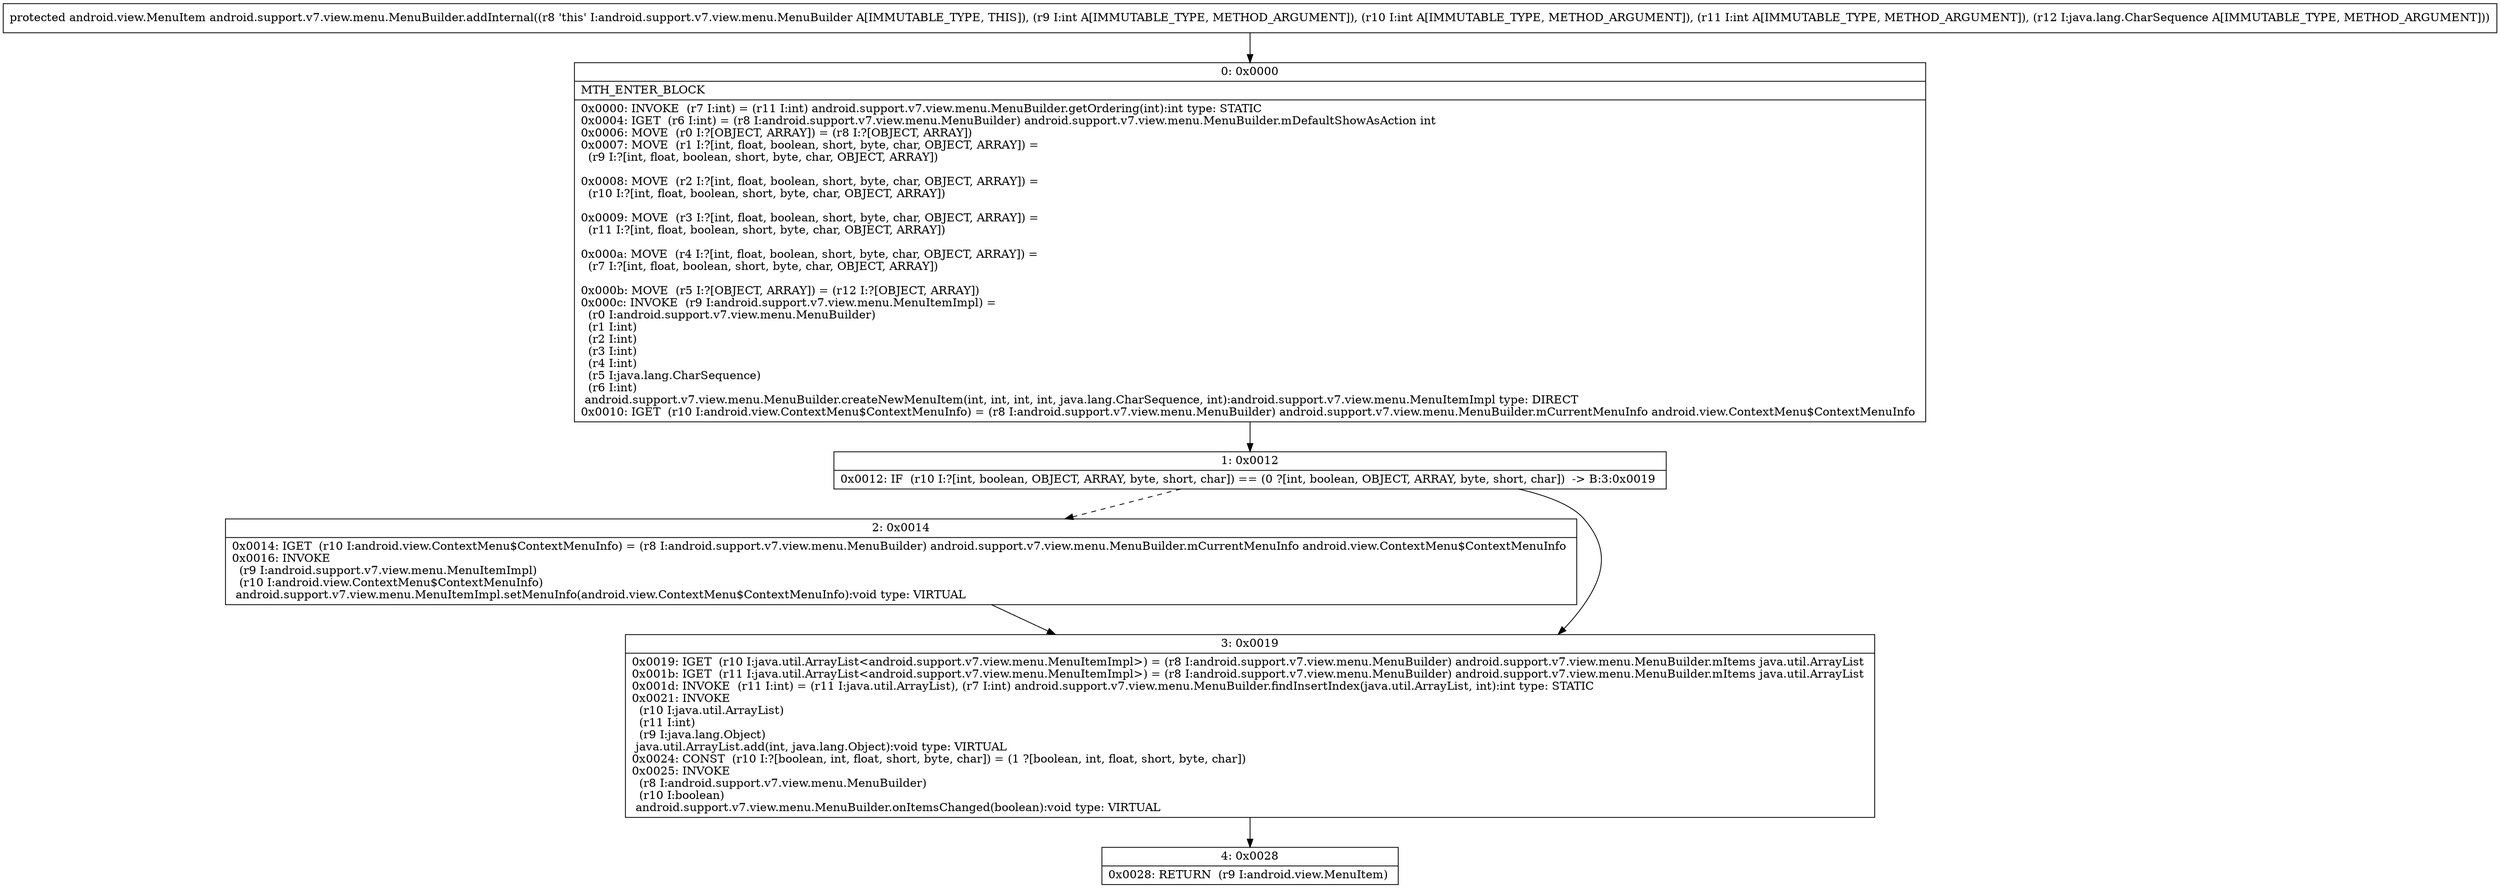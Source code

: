 digraph "CFG forandroid.support.v7.view.menu.MenuBuilder.addInternal(IIILjava\/lang\/CharSequence;)Landroid\/view\/MenuItem;" {
Node_0 [shape=record,label="{0\:\ 0x0000|MTH_ENTER_BLOCK\l|0x0000: INVOKE  (r7 I:int) = (r11 I:int) android.support.v7.view.menu.MenuBuilder.getOrdering(int):int type: STATIC \l0x0004: IGET  (r6 I:int) = (r8 I:android.support.v7.view.menu.MenuBuilder) android.support.v7.view.menu.MenuBuilder.mDefaultShowAsAction int \l0x0006: MOVE  (r0 I:?[OBJECT, ARRAY]) = (r8 I:?[OBJECT, ARRAY]) \l0x0007: MOVE  (r1 I:?[int, float, boolean, short, byte, char, OBJECT, ARRAY]) = \l  (r9 I:?[int, float, boolean, short, byte, char, OBJECT, ARRAY])\l \l0x0008: MOVE  (r2 I:?[int, float, boolean, short, byte, char, OBJECT, ARRAY]) = \l  (r10 I:?[int, float, boolean, short, byte, char, OBJECT, ARRAY])\l \l0x0009: MOVE  (r3 I:?[int, float, boolean, short, byte, char, OBJECT, ARRAY]) = \l  (r11 I:?[int, float, boolean, short, byte, char, OBJECT, ARRAY])\l \l0x000a: MOVE  (r4 I:?[int, float, boolean, short, byte, char, OBJECT, ARRAY]) = \l  (r7 I:?[int, float, boolean, short, byte, char, OBJECT, ARRAY])\l \l0x000b: MOVE  (r5 I:?[OBJECT, ARRAY]) = (r12 I:?[OBJECT, ARRAY]) \l0x000c: INVOKE  (r9 I:android.support.v7.view.menu.MenuItemImpl) = \l  (r0 I:android.support.v7.view.menu.MenuBuilder)\l  (r1 I:int)\l  (r2 I:int)\l  (r3 I:int)\l  (r4 I:int)\l  (r5 I:java.lang.CharSequence)\l  (r6 I:int)\l android.support.v7.view.menu.MenuBuilder.createNewMenuItem(int, int, int, int, java.lang.CharSequence, int):android.support.v7.view.menu.MenuItemImpl type: DIRECT \l0x0010: IGET  (r10 I:android.view.ContextMenu$ContextMenuInfo) = (r8 I:android.support.v7.view.menu.MenuBuilder) android.support.v7.view.menu.MenuBuilder.mCurrentMenuInfo android.view.ContextMenu$ContextMenuInfo \l}"];
Node_1 [shape=record,label="{1\:\ 0x0012|0x0012: IF  (r10 I:?[int, boolean, OBJECT, ARRAY, byte, short, char]) == (0 ?[int, boolean, OBJECT, ARRAY, byte, short, char])  \-\> B:3:0x0019 \l}"];
Node_2 [shape=record,label="{2\:\ 0x0014|0x0014: IGET  (r10 I:android.view.ContextMenu$ContextMenuInfo) = (r8 I:android.support.v7.view.menu.MenuBuilder) android.support.v7.view.menu.MenuBuilder.mCurrentMenuInfo android.view.ContextMenu$ContextMenuInfo \l0x0016: INVOKE  \l  (r9 I:android.support.v7.view.menu.MenuItemImpl)\l  (r10 I:android.view.ContextMenu$ContextMenuInfo)\l android.support.v7.view.menu.MenuItemImpl.setMenuInfo(android.view.ContextMenu$ContextMenuInfo):void type: VIRTUAL \l}"];
Node_3 [shape=record,label="{3\:\ 0x0019|0x0019: IGET  (r10 I:java.util.ArrayList\<android.support.v7.view.menu.MenuItemImpl\>) = (r8 I:android.support.v7.view.menu.MenuBuilder) android.support.v7.view.menu.MenuBuilder.mItems java.util.ArrayList \l0x001b: IGET  (r11 I:java.util.ArrayList\<android.support.v7.view.menu.MenuItemImpl\>) = (r8 I:android.support.v7.view.menu.MenuBuilder) android.support.v7.view.menu.MenuBuilder.mItems java.util.ArrayList \l0x001d: INVOKE  (r11 I:int) = (r11 I:java.util.ArrayList), (r7 I:int) android.support.v7.view.menu.MenuBuilder.findInsertIndex(java.util.ArrayList, int):int type: STATIC \l0x0021: INVOKE  \l  (r10 I:java.util.ArrayList)\l  (r11 I:int)\l  (r9 I:java.lang.Object)\l java.util.ArrayList.add(int, java.lang.Object):void type: VIRTUAL \l0x0024: CONST  (r10 I:?[boolean, int, float, short, byte, char]) = (1 ?[boolean, int, float, short, byte, char]) \l0x0025: INVOKE  \l  (r8 I:android.support.v7.view.menu.MenuBuilder)\l  (r10 I:boolean)\l android.support.v7.view.menu.MenuBuilder.onItemsChanged(boolean):void type: VIRTUAL \l}"];
Node_4 [shape=record,label="{4\:\ 0x0028|0x0028: RETURN  (r9 I:android.view.MenuItem) \l}"];
MethodNode[shape=record,label="{protected android.view.MenuItem android.support.v7.view.menu.MenuBuilder.addInternal((r8 'this' I:android.support.v7.view.menu.MenuBuilder A[IMMUTABLE_TYPE, THIS]), (r9 I:int A[IMMUTABLE_TYPE, METHOD_ARGUMENT]), (r10 I:int A[IMMUTABLE_TYPE, METHOD_ARGUMENT]), (r11 I:int A[IMMUTABLE_TYPE, METHOD_ARGUMENT]), (r12 I:java.lang.CharSequence A[IMMUTABLE_TYPE, METHOD_ARGUMENT])) }"];
MethodNode -> Node_0;
Node_0 -> Node_1;
Node_1 -> Node_2[style=dashed];
Node_1 -> Node_3;
Node_2 -> Node_3;
Node_3 -> Node_4;
}

